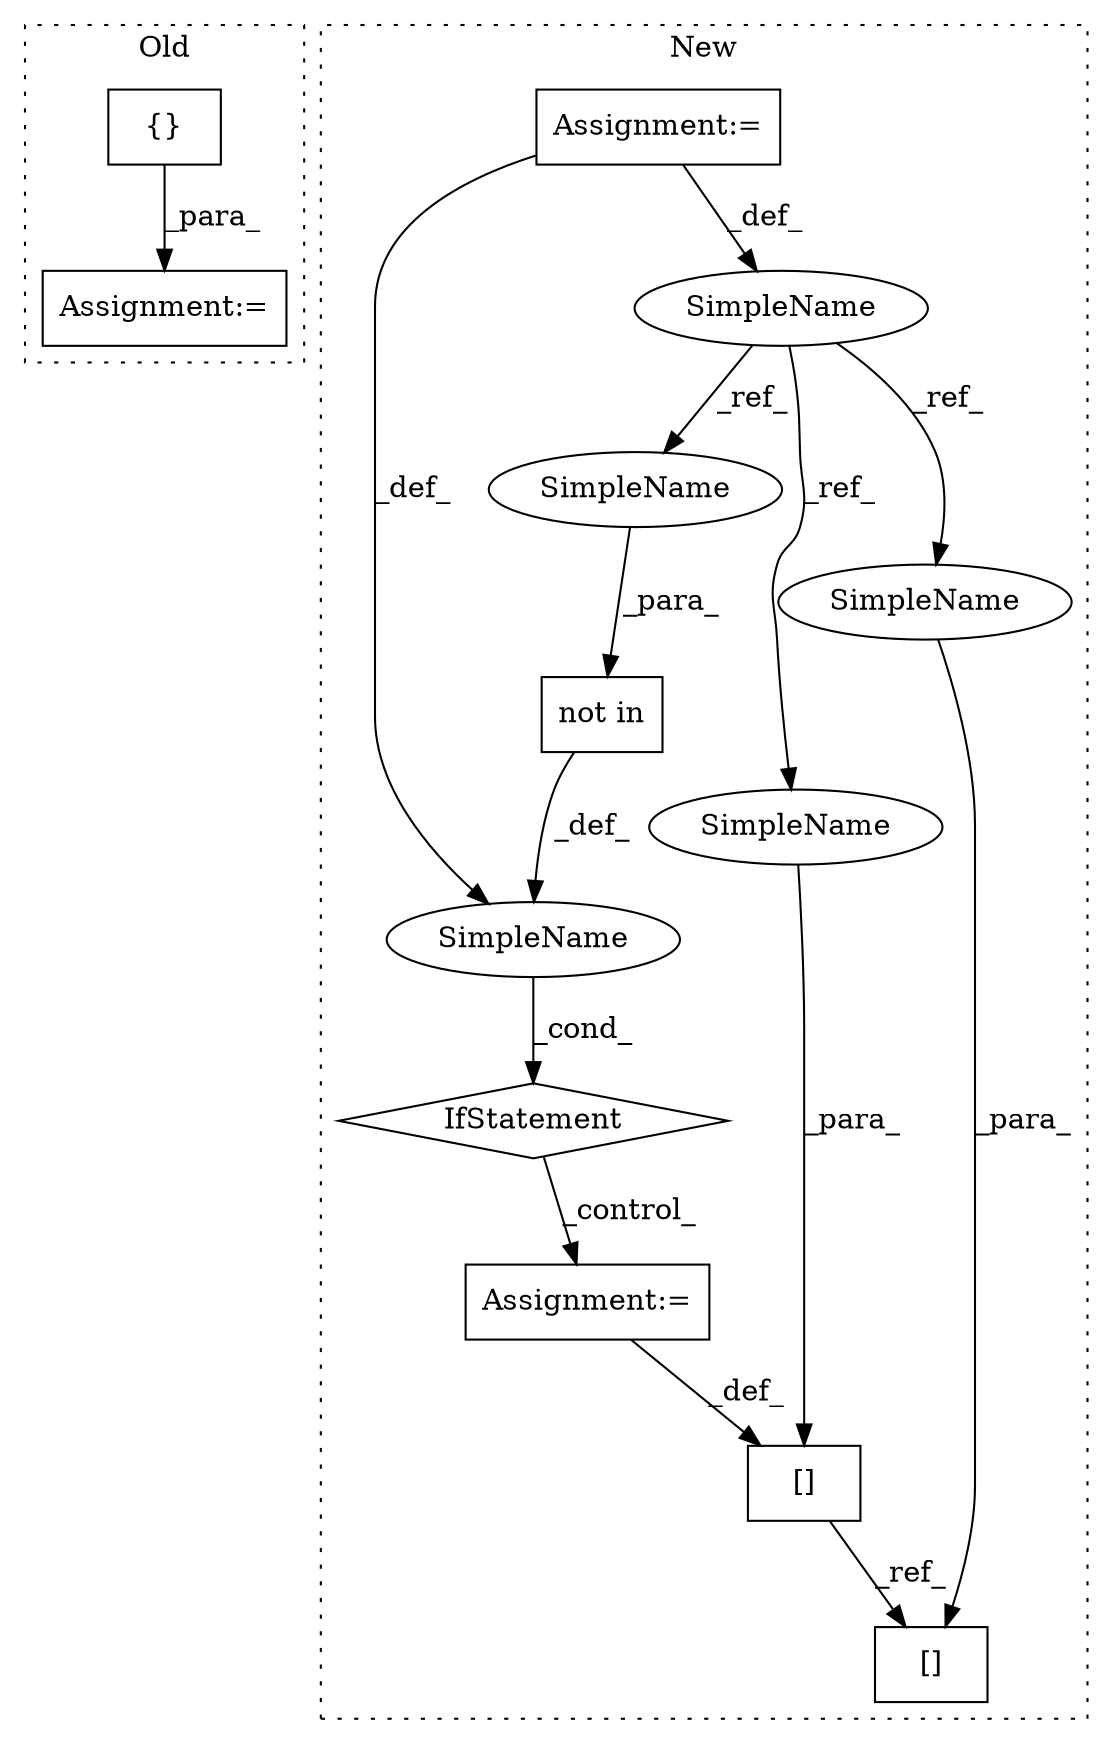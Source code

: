digraph G {
subgraph cluster0 {
1 [label="{}" a="4" s="6106,6114" l="1,1" shape="box"];
4 [label="Assignment:=" a="7" s="6186" l="18" shape="box"];
label = "Old";
style="dotted";
}
subgraph cluster1 {
2 [label="not in" a="108" s="6028" l="41" shape="box"];
3 [label="IfStatement" a="25" s="6020,6069" l="8,2" shape="diamond"];
5 [label="Assignment:=" a="7" s="6114" l="1" shape="box"];
6 [label="SimpleName" a="42" s="" l="" shape="ellipse"];
7 [label="[]" a="2" s="6079,6113" l="27,1" shape="box"];
8 [label="SimpleName" a="42" s="5654" l="7" shape="ellipse"];
9 [label="Assignment:=" a="7" s="5661" l="1" shape="box"];
10 [label="[]" a="2" s="6187,6221" l="27,1" shape="box"];
11 [label="SimpleName" a="42" s="6106" l="7" shape="ellipse"];
12 [label="SimpleName" a="42" s="6214" l="7" shape="ellipse"];
13 [label="SimpleName" a="42" s="6028" l="7" shape="ellipse"];
label = "New";
style="dotted";
}
1 -> 4 [label="_para_"];
2 -> 6 [label="_def_"];
3 -> 5 [label="_control_"];
5 -> 7 [label="_def_"];
6 -> 3 [label="_cond_"];
7 -> 10 [label="_ref_"];
8 -> 11 [label="_ref_"];
8 -> 12 [label="_ref_"];
8 -> 13 [label="_ref_"];
9 -> 8 [label="_def_"];
9 -> 6 [label="_def_"];
11 -> 7 [label="_para_"];
12 -> 10 [label="_para_"];
13 -> 2 [label="_para_"];
}
